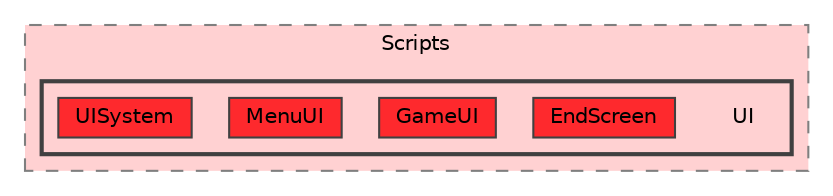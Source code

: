 digraph "C:/Users/PC/Documents/GitHub/Witch-Pack/WitchPack/Assets/Scripts/UI"
{
 // LATEX_PDF_SIZE
  bgcolor="transparent";
  edge [fontname=Helvetica,fontsize=10,labelfontname=Helvetica,labelfontsize=10];
  node [fontname=Helvetica,fontsize=10,shape=box,height=0.2,width=0.4];
  compound=true
  subgraph clusterdir_9ac8f34010cad31c2f4e44a4a44f5a85 {
    graph [ bgcolor="#ffd1d2", pencolor="grey50", label="Scripts", fontname=Helvetica,fontsize=10 style="filled,dashed", URL="dir_9ac8f34010cad31c2f4e44a4a44f5a85.html",tooltip=""]
  subgraph clusterdir_cce042cb80d77ecd77946318ca7e3795 {
    graph [ bgcolor="#ffd1d2", pencolor="grey25", label="", fontname=Helvetica,fontsize=10 style="filled,bold", URL="dir_cce042cb80d77ecd77946318ca7e3795.html",tooltip=""]
    dir_cce042cb80d77ecd77946318ca7e3795 [shape=plaintext, label="UI"];
  dir_a7140e4e9596593f313cb2fe4b067eb5 [label="EndScreen", fillcolor="#fe292d", color="grey25", style="filled", URL="dir_a7140e4e9596593f313cb2fe4b067eb5.html",tooltip=""];
  dir_8d0f54eefd2df055dbd4db0d985449ed [label="GameUI", fillcolor="#fe292d", color="grey25", style="filled", URL="dir_8d0f54eefd2df055dbd4db0d985449ed.html",tooltip=""];
  dir_af5b7d9862d8346ffb4dd9e822b5f878 [label="MenuUI", fillcolor="#fe292d", color="grey25", style="filled", URL="dir_af5b7d9862d8346ffb4dd9e822b5f878.html",tooltip=""];
  dir_2cbab4a5855c2fad4d135b35eceb7634 [label="UISystem", fillcolor="#fe292d", color="grey25", style="filled", URL="dir_2cbab4a5855c2fad4d135b35eceb7634.html",tooltip=""];
  }
  }
}
